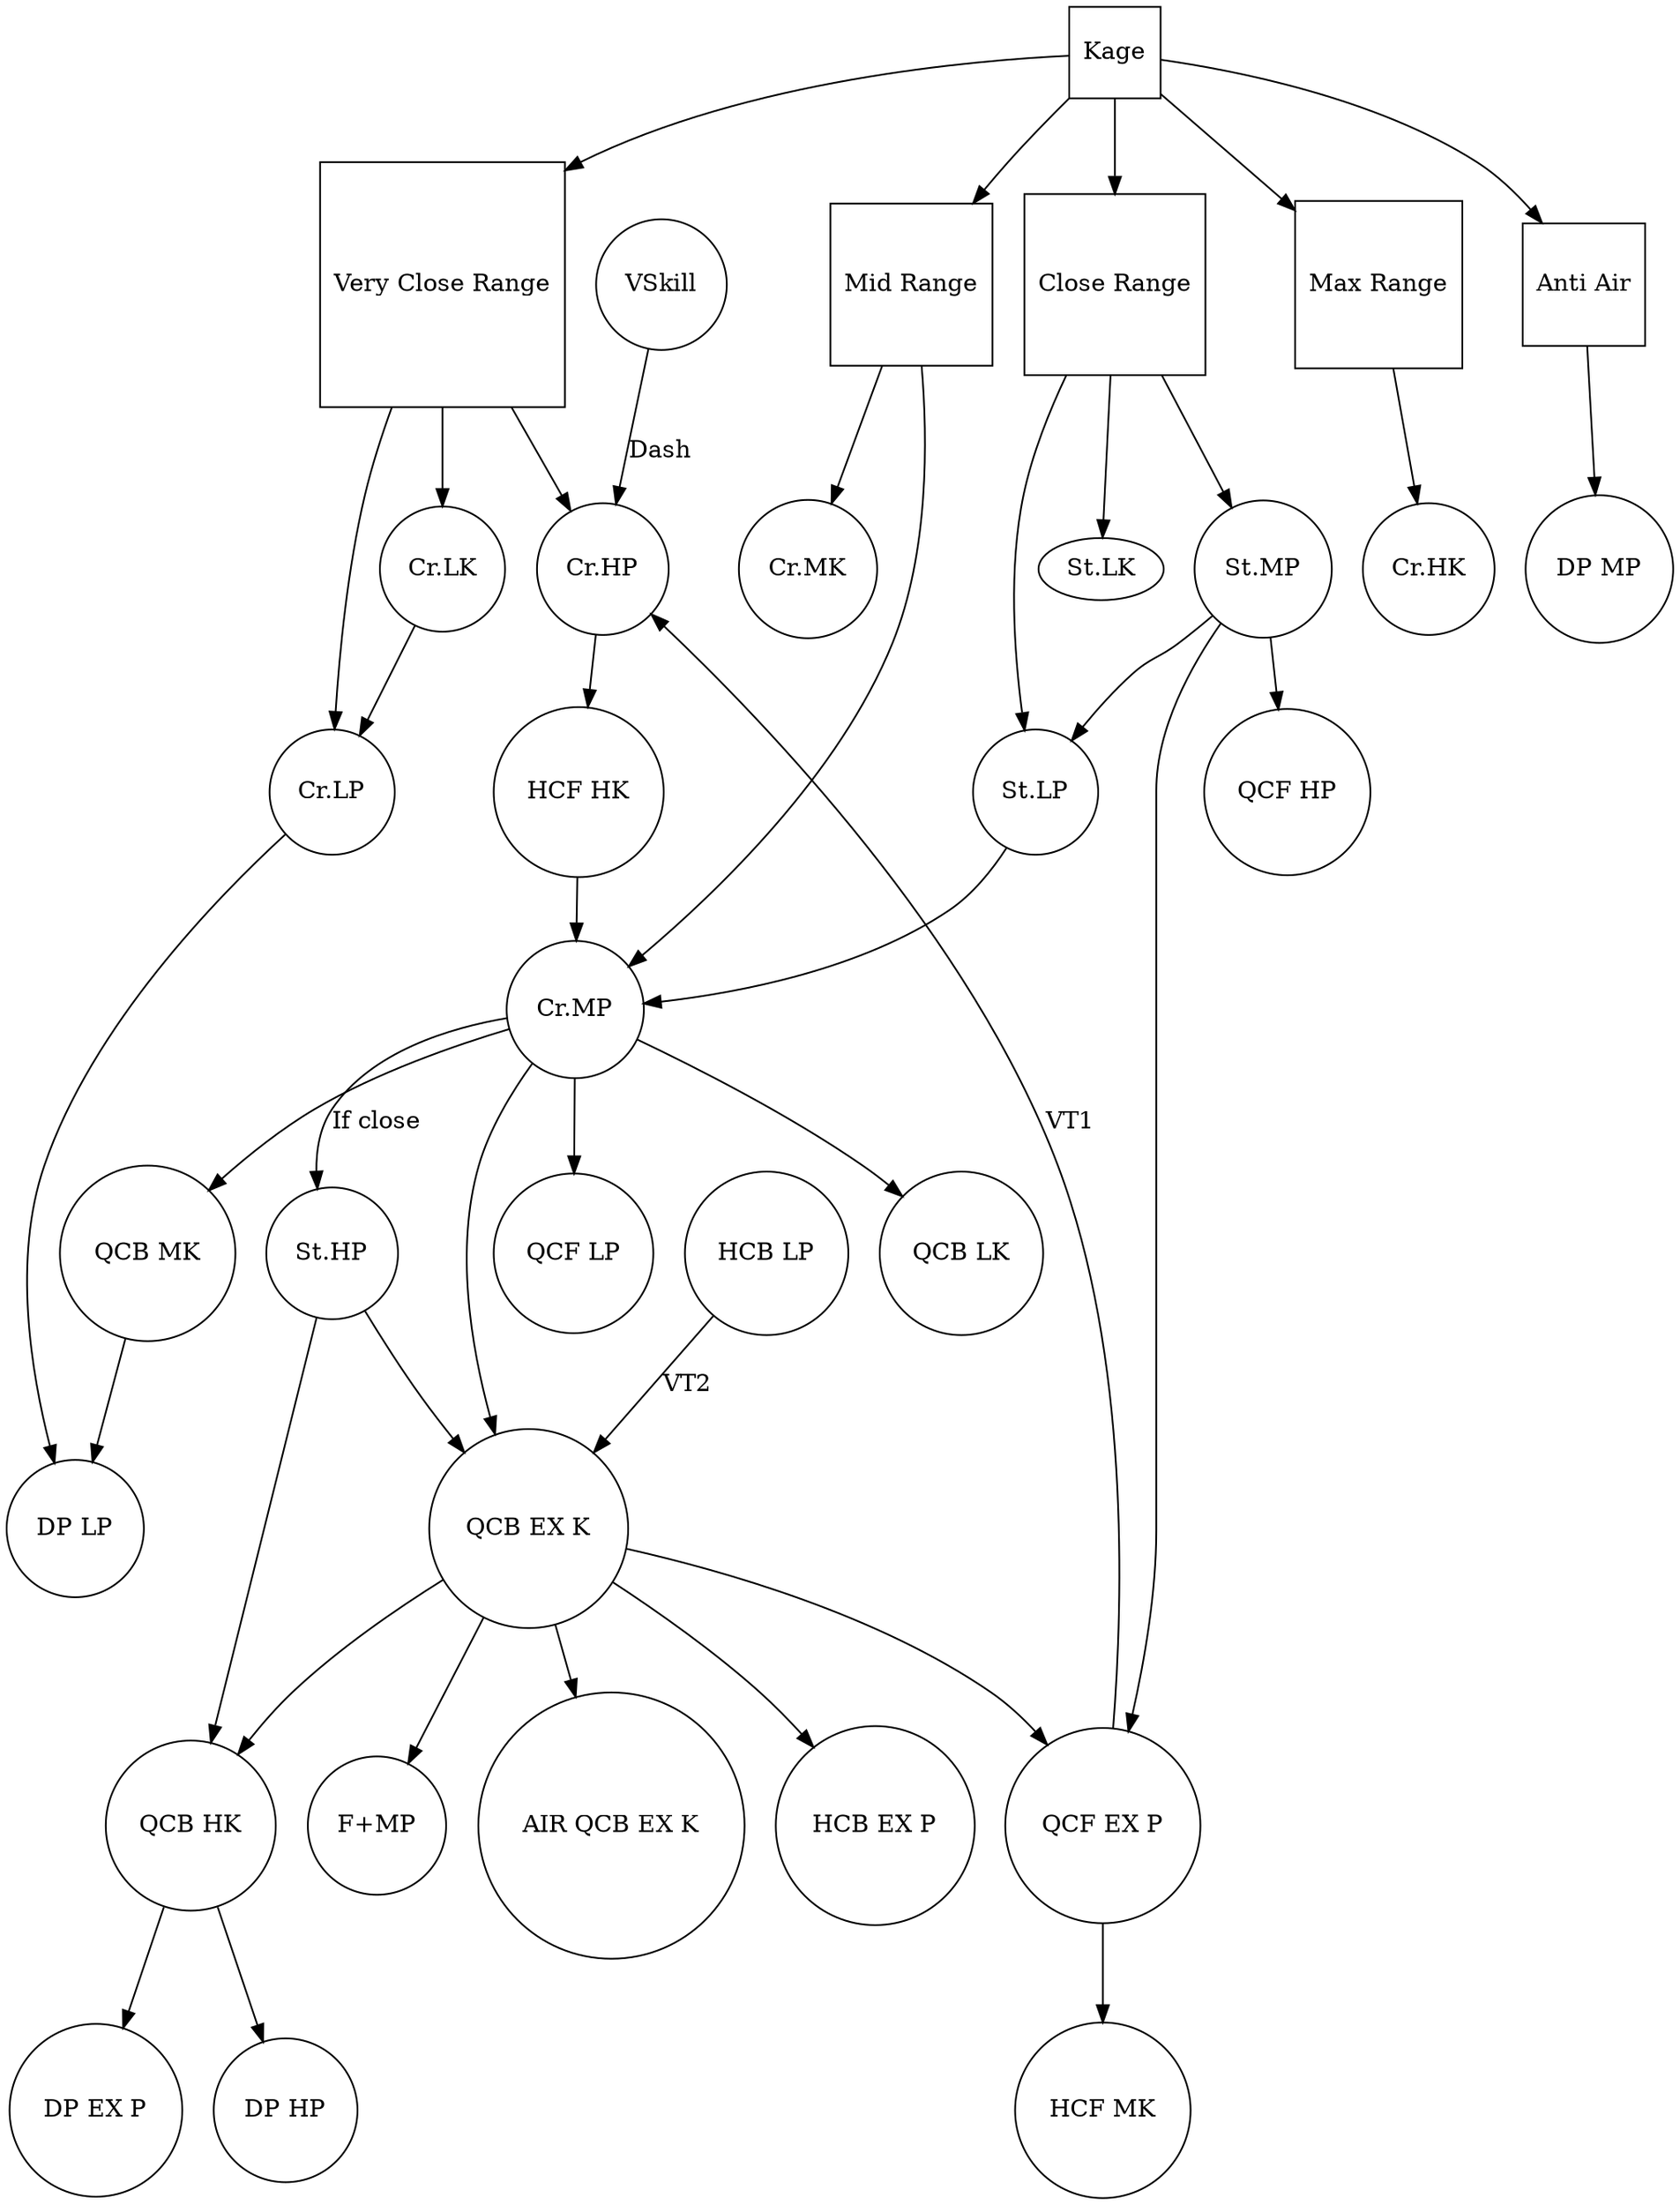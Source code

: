 digraph dfa {
  "Kage" [shape=square]
  "Very Close Range" [shape=square]
  "Close Range" [shape=square]
  "Mid Range" [shape=square]
  "Max Range" [shape=square]
  "Anti Air" [shape=square]
  "VSkill" [shape=circle]
  "St.LP" [shape=circle]
  "St.MP" [shape=circle]
  "St.HP" [shape=circle]
  //"St.HK" [shape=circle]
  "Cr.LP" [shape=circle]
  "Cr.MP" [shape=circle]
  "Cr.HP" [shape=circle]
  "Cr.LK" [shape=circle]
  "Cr.MK" [shape=circle]
  "Cr.HK" [shape=circle]
  "F+MP" [shape=circle]
  "QCF LP" [shape=circle]
  //"QCF MP" [shape=circle]
  "QCF HP" [shape=circle]
  "QCF EX P" [shape=circle]
  "AIR QCB EX K" [shape=circle]
  "QCB LK" [shape=circle]
  "QCB MK" [shape=circle]
  "QCB HK" [shape=circle]
  "HCB LP" [shape=circle]
  //"HCB MP" [shape=circle]
  //"HCB HP" [shape=circle]

  //"HCF LK" [shape=circle]
  "HCF MK" [shape=circle]
  "HCF HK" [shape=circle]
  //"HCF EX K" [shape=circle]

  "HCB EX P" [shape=circle]
  "QCB EX K" [shape=circle]
  "DP LP" [shape=circle]
  "DP MP" [shape=circle]
  "DP HP" [shape=circle]
  "DP EX P" [shape=circle]

  //dphpcombo [label = "DP HP", shape=circle]

  "Kage" -> "Anti Air"
  "Kage" -> "Close Range"
  "Kage" -> "Max Range"
  "Kage" -> "Mid Range"
  "Kage" -> "Very Close Range"
  //"CA" [shape=circle]
  "Very Close Range" -> "Cr.LK"
  "Very Close Range" -> "Cr.HP"
  "Very Close Range" -> "Cr.LP"
  "Close Range" -> "St.LP"
  "Close Range" -> "St.LK"
  "Close Range" -> "St.MP"
  "St.MP" -> "St.LP"
  "St.MP" -> "QCF EX P"
  "St.MP" -> "QCF HP"
  "QCF EX P" -> "Cr.HP" [label="VT1"]


  "Anti Air" -> "DP MP"

  "Cr.LK" -> "Cr.LP"
  "Cr.LP" -> "DP LP"

  "Cr.MP" -> "St.HP" [label="If close"]
  "St.HP" -> "QCB HK"
  "St.HP" -> "QCB EX K"
  "QCB HK" -> "DP HP"
  "QCB HK" -> "DP EX P"

  "St.LP" -> "Cr.MP"
  "Mid Range" -> "Cr.MP"
  "Mid Range" -> "Cr.MK"
  "Max Range" -> "Cr.HK"
  "Cr.MP" -> "QCB LK"
  "Cr.MP" -> "QCB MK"
     "QCB MK" -> "DP LP"
  "Cr.MP" -> "QCB EX K"

  "Cr.MP" -> "QCF LP"
  "HCB LP" -> "QCB EX K" [label="VT2"]

  "QCB EX K" -> "F+MP"
  "QCB EX K" -> "HCB EX P"
  "QCB EX K" -> "QCF EX P"
  "QCB EX K" -> "AIR QCB EX K"
  "QCB EX K" -> "QCB HK"


  "QCF EX P" -> "HCF MK"

  "Cr.HP" -> "HCF HK"
  "HCF HK" -> "Cr.MP"

  "VSkill" -> "Cr.HP" [label="Dash"]

}
